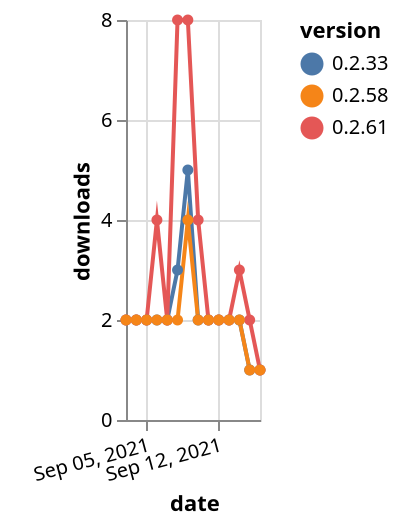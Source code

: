 {"$schema": "https://vega.github.io/schema/vega-lite/v5.json", "description": "A simple bar chart with embedded data.", "data": {"values": [{"date": "2021-09-03", "total": 1408, "delta": 2, "version": "0.2.33"}, {"date": "2021-09-04", "total": 1410, "delta": 2, "version": "0.2.33"}, {"date": "2021-09-05", "total": 1412, "delta": 2, "version": "0.2.33"}, {"date": "2021-09-06", "total": 1414, "delta": 2, "version": "0.2.33"}, {"date": "2021-09-07", "total": 1416, "delta": 2, "version": "0.2.33"}, {"date": "2021-09-08", "total": 1419, "delta": 3, "version": "0.2.33"}, {"date": "2021-09-09", "total": 1424, "delta": 5, "version": "0.2.33"}, {"date": "2021-09-10", "total": 1426, "delta": 2, "version": "0.2.33"}, {"date": "2021-09-11", "total": 1428, "delta": 2, "version": "0.2.33"}, {"date": "2021-09-12", "total": 1430, "delta": 2, "version": "0.2.33"}, {"date": "2021-09-13", "total": 1432, "delta": 2, "version": "0.2.33"}, {"date": "2021-09-14", "total": 1434, "delta": 2, "version": "0.2.33"}, {"date": "2021-09-15", "total": 1435, "delta": 1, "version": "0.2.33"}, {"date": "2021-09-16", "total": 1436, "delta": 1, "version": "0.2.33"}, {"date": "2021-09-03", "total": 1033, "delta": 2, "version": "0.2.61"}, {"date": "2021-09-04", "total": 1035, "delta": 2, "version": "0.2.61"}, {"date": "2021-09-05", "total": 1037, "delta": 2, "version": "0.2.61"}, {"date": "2021-09-06", "total": 1041, "delta": 4, "version": "0.2.61"}, {"date": "2021-09-07", "total": 1043, "delta": 2, "version": "0.2.61"}, {"date": "2021-09-08", "total": 1051, "delta": 8, "version": "0.2.61"}, {"date": "2021-09-09", "total": 1059, "delta": 8, "version": "0.2.61"}, {"date": "2021-09-10", "total": 1063, "delta": 4, "version": "0.2.61"}, {"date": "2021-09-11", "total": 1065, "delta": 2, "version": "0.2.61"}, {"date": "2021-09-12", "total": 1067, "delta": 2, "version": "0.2.61"}, {"date": "2021-09-13", "total": 1069, "delta": 2, "version": "0.2.61"}, {"date": "2021-09-14", "total": 1072, "delta": 3, "version": "0.2.61"}, {"date": "2021-09-15", "total": 1074, "delta": 2, "version": "0.2.61"}, {"date": "2021-09-16", "total": 1075, "delta": 1, "version": "0.2.61"}, {"date": "2021-09-03", "total": 746, "delta": 2, "version": "0.2.58"}, {"date": "2021-09-04", "total": 748, "delta": 2, "version": "0.2.58"}, {"date": "2021-09-05", "total": 750, "delta": 2, "version": "0.2.58"}, {"date": "2021-09-06", "total": 752, "delta": 2, "version": "0.2.58"}, {"date": "2021-09-07", "total": 754, "delta": 2, "version": "0.2.58"}, {"date": "2021-09-08", "total": 756, "delta": 2, "version": "0.2.58"}, {"date": "2021-09-09", "total": 760, "delta": 4, "version": "0.2.58"}, {"date": "2021-09-10", "total": 762, "delta": 2, "version": "0.2.58"}, {"date": "2021-09-11", "total": 764, "delta": 2, "version": "0.2.58"}, {"date": "2021-09-12", "total": 766, "delta": 2, "version": "0.2.58"}, {"date": "2021-09-13", "total": 768, "delta": 2, "version": "0.2.58"}, {"date": "2021-09-14", "total": 770, "delta": 2, "version": "0.2.58"}, {"date": "2021-09-15", "total": 771, "delta": 1, "version": "0.2.58"}, {"date": "2021-09-16", "total": 772, "delta": 1, "version": "0.2.58"}]}, "width": "container", "mark": {"type": "line", "point": {"filled": true}}, "encoding": {"x": {"field": "date", "type": "temporal", "timeUnit": "yearmonthdate", "title": "date", "axis": {"labelAngle": -15}}, "y": {"field": "delta", "type": "quantitative", "title": "downloads"}, "color": {"field": "version", "type": "nominal"}, "tooltip": {"field": "delta"}}}